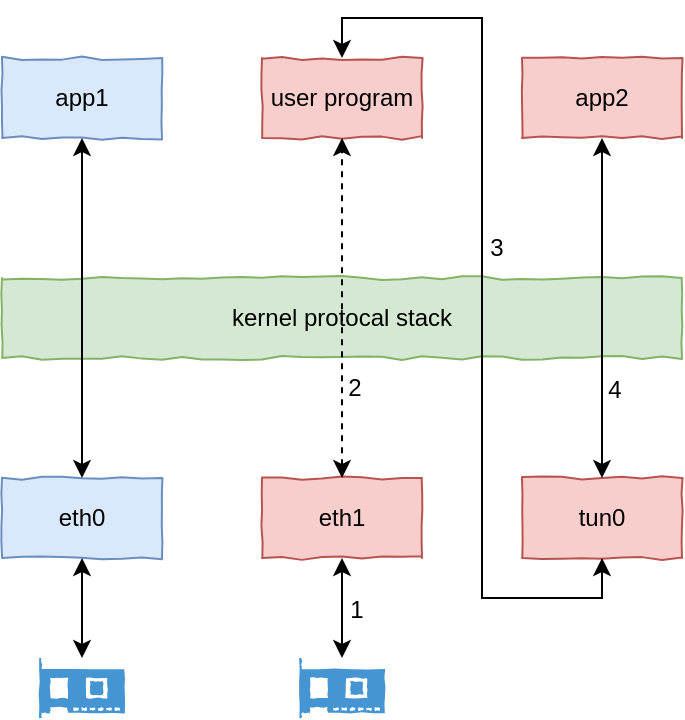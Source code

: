 <mxfile version="20.5.2" type="github">
  <diagram id="Imm6RlBQTcU_sDwAdbRj" name="Page-1">
    <mxGraphModel dx="1214" dy="676" grid="1" gridSize="10" guides="1" tooltips="1" connect="1" arrows="1" fold="1" page="1" pageScale="1" pageWidth="850" pageHeight="1100" math="0" shadow="0">
      <root>
        <mxCell id="0" />
        <mxCell id="1" parent="0" />
        <mxCell id="QAS7FAwJ0gN49UtU_o3m-1" value="eth0" style="rounded=0;whiteSpace=wrap;html=1;fillColor=#dae8fc;strokeColor=#6c8ebf;comic=1;" parent="1" vertex="1">
          <mxGeometry x="190" y="380" width="80" height="40" as="geometry" />
        </mxCell>
        <mxCell id="QAS7FAwJ0gN49UtU_o3m-2" value="tun0" style="rounded=0;whiteSpace=wrap;html=1;fillColor=#f8cecc;strokeColor=#b85450;comic=1;" parent="1" vertex="1">
          <mxGeometry x="450" y="380" width="80" height="40" as="geometry" />
        </mxCell>
        <mxCell id="QAS7FAwJ0gN49UtU_o3m-3" value="kernel protocal stack" style="rounded=0;whiteSpace=wrap;html=1;fillColor=#d5e8d4;strokeColor=#82b366;comic=1;" parent="1" vertex="1">
          <mxGeometry x="190" y="280" width="340" height="40" as="geometry" />
        </mxCell>
        <mxCell id="QAS7FAwJ0gN49UtU_o3m-6" value="app1" style="rounded=0;whiteSpace=wrap;html=1;fillColor=#dae8fc;strokeColor=#6c8ebf;comic=1;" parent="1" vertex="1">
          <mxGeometry x="190" y="170" width="80" height="40" as="geometry" />
        </mxCell>
        <mxCell id="QAS7FAwJ0gN49UtU_o3m-7" value="app2" style="rounded=0;whiteSpace=wrap;html=1;fillColor=#f8cecc;strokeColor=#b85450;comic=1;" parent="1" vertex="1">
          <mxGeometry x="450" y="170" width="80" height="40" as="geometry" />
        </mxCell>
        <mxCell id="QAS7FAwJ0gN49UtU_o3m-8" value="" style="pointerEvents=1;shadow=0;dashed=0;html=1;strokeColor=none;fillColor=#4495D1;labelPosition=center;verticalLabelPosition=bottom;verticalAlign=top;align=center;outlineConnect=0;shape=mxgraph.veeam.2d.network_card;comic=1;" parent="1" vertex="1">
          <mxGeometry x="208.6" y="470" width="42.8" height="30" as="geometry" />
        </mxCell>
        <mxCell id="QAS7FAwJ0gN49UtU_o3m-9" value="user program" style="rounded=0;whiteSpace=wrap;html=1;fillColor=#f8cecc;strokeColor=#b85450;comic=1;" parent="1" vertex="1">
          <mxGeometry x="320" y="170" width="80" height="40" as="geometry" />
        </mxCell>
        <mxCell id="QAS7FAwJ0gN49UtU_o3m-10" value="" style="pointerEvents=1;shadow=0;dashed=0;html=1;strokeColor=none;fillColor=#4495D1;labelPosition=center;verticalLabelPosition=bottom;verticalAlign=top;align=center;outlineConnect=0;shape=mxgraph.veeam.2d.network_card;comic=1;" parent="1" vertex="1">
          <mxGeometry x="338.6" y="470" width="42.8" height="30" as="geometry" />
        </mxCell>
        <mxCell id="QAS7FAwJ0gN49UtU_o3m-11" value="eth1" style="rounded=0;whiteSpace=wrap;html=1;fillColor=#f8cecc;strokeColor=#b85450;comic=1;" parent="1" vertex="1">
          <mxGeometry x="320" y="380" width="80" height="40" as="geometry" />
        </mxCell>
        <mxCell id="QAS7FAwJ0gN49UtU_o3m-12" value="" style="endArrow=classic;startArrow=classic;html=1;rounded=0;entryX=0.5;entryY=1;entryDx=0;entryDy=0;" parent="1" source="QAS7FAwJ0gN49UtU_o3m-8" target="QAS7FAwJ0gN49UtU_o3m-1" edge="1">
          <mxGeometry width="50" height="50" relative="1" as="geometry">
            <mxPoint x="60" y="490" as="sourcePoint" />
            <mxPoint x="110" y="440" as="targetPoint" />
          </mxGeometry>
        </mxCell>
        <mxCell id="QAS7FAwJ0gN49UtU_o3m-14" value="" style="endArrow=classic;startArrow=classic;html=1;rounded=0;entryX=0.5;entryY=1;entryDx=0;entryDy=0;exitX=0.5;exitY=0;exitDx=0;exitDy=0;" parent="1" source="QAS7FAwJ0gN49UtU_o3m-1" target="QAS7FAwJ0gN49UtU_o3m-6" edge="1">
          <mxGeometry width="50" height="50" relative="1" as="geometry">
            <mxPoint x="150" y="580" as="sourcePoint" />
            <mxPoint x="200" y="530" as="targetPoint" />
          </mxGeometry>
        </mxCell>
        <mxCell id="QAS7FAwJ0gN49UtU_o3m-16" value="" style="endArrow=classic;startArrow=classic;html=1;rounded=0;entryX=0.5;entryY=1;entryDx=0;entryDy=0;exitX=0.5;exitY=0;exitDx=0;exitDy=0;dashed=1;" parent="1" source="QAS7FAwJ0gN49UtU_o3m-11" target="QAS7FAwJ0gN49UtU_o3m-9" edge="1">
          <mxGeometry width="50" height="50" relative="1" as="geometry">
            <mxPoint x="290" y="610" as="sourcePoint" />
            <mxPoint x="340" y="560" as="targetPoint" />
          </mxGeometry>
        </mxCell>
        <mxCell id="QAS7FAwJ0gN49UtU_o3m-17" value="" style="endArrow=classic;startArrow=classic;html=1;rounded=0;strokeColor=#000000;exitX=0.5;exitY=1;exitDx=0;exitDy=0;entryX=0.5;entryY=0;entryDx=0;entryDy=0;" parent="1" source="QAS7FAwJ0gN49UtU_o3m-2" target="QAS7FAwJ0gN49UtU_o3m-9" edge="1">
          <mxGeometry width="50" height="50" relative="1" as="geometry">
            <mxPoint x="440" y="610" as="sourcePoint" />
            <mxPoint x="360" y="210" as="targetPoint" />
            <Array as="points">
              <mxPoint x="490" y="440" />
              <mxPoint x="430" y="440" />
              <mxPoint x="430" y="150" />
              <mxPoint x="400" y="150" />
              <mxPoint x="360" y="150" />
            </Array>
          </mxGeometry>
        </mxCell>
        <mxCell id="QAS7FAwJ0gN49UtU_o3m-18" value="" style="endArrow=classic;startArrow=classic;html=1;rounded=0;exitX=0.5;exitY=0;exitDx=0;exitDy=0;entryX=0.5;entryY=1;entryDx=0;entryDy=0;" parent="1" source="QAS7FAwJ0gN49UtU_o3m-2" edge="1" target="QAS7FAwJ0gN49UtU_o3m-7">
          <mxGeometry width="50" height="50" relative="1" as="geometry">
            <mxPoint x="370" y="370" as="sourcePoint" />
            <mxPoint x="480" y="240" as="targetPoint" />
          </mxGeometry>
        </mxCell>
        <mxCell id="QAS7FAwJ0gN49UtU_o3m-20" value="" style="endArrow=classic;startArrow=classic;html=1;rounded=0;entryX=0.5;entryY=1;entryDx=0;entryDy=0;" parent="1" target="QAS7FAwJ0gN49UtU_o3m-11" edge="1" source="QAS7FAwJ0gN49UtU_o3m-10">
          <mxGeometry width="50" height="50" relative="1" as="geometry">
            <mxPoint x="360" y="440" as="sourcePoint" />
            <mxPoint x="250" y="410" as="targetPoint" />
          </mxGeometry>
        </mxCell>
        <mxCell id="QAS7FAwJ0gN49UtU_o3m-42" value="1" style="text;html=1;resizable=0;autosize=1;align=center;verticalAlign=middle;points=[];fillColor=none;strokeColor=none;rounded=0;comic=1;" parent="1" vertex="1">
          <mxGeometry x="352.4" y="431" width="30" height="30" as="geometry" />
        </mxCell>
        <mxCell id="QAS7FAwJ0gN49UtU_o3m-43" value="2" style="text;html=1;resizable=0;autosize=1;align=center;verticalAlign=middle;points=[];fillColor=none;strokeColor=none;rounded=0;comic=1;" parent="1" vertex="1">
          <mxGeometry x="351.4" y="320" width="30" height="30" as="geometry" />
        </mxCell>
        <mxCell id="QAS7FAwJ0gN49UtU_o3m-44" value="3" style="text;html=1;resizable=0;autosize=1;align=center;verticalAlign=middle;points=[];fillColor=none;strokeColor=none;rounded=0;comic=1;" parent="1" vertex="1">
          <mxGeometry x="422" y="250" width="30" height="30" as="geometry" />
        </mxCell>
        <mxCell id="QAS7FAwJ0gN49UtU_o3m-45" value="4" style="text;html=1;resizable=0;autosize=1;align=center;verticalAlign=middle;points=[];fillColor=none;strokeColor=none;rounded=0;comic=1;" parent="1" vertex="1">
          <mxGeometry x="481" y="321" width="30" height="30" as="geometry" />
        </mxCell>
      </root>
    </mxGraphModel>
  </diagram>
</mxfile>

